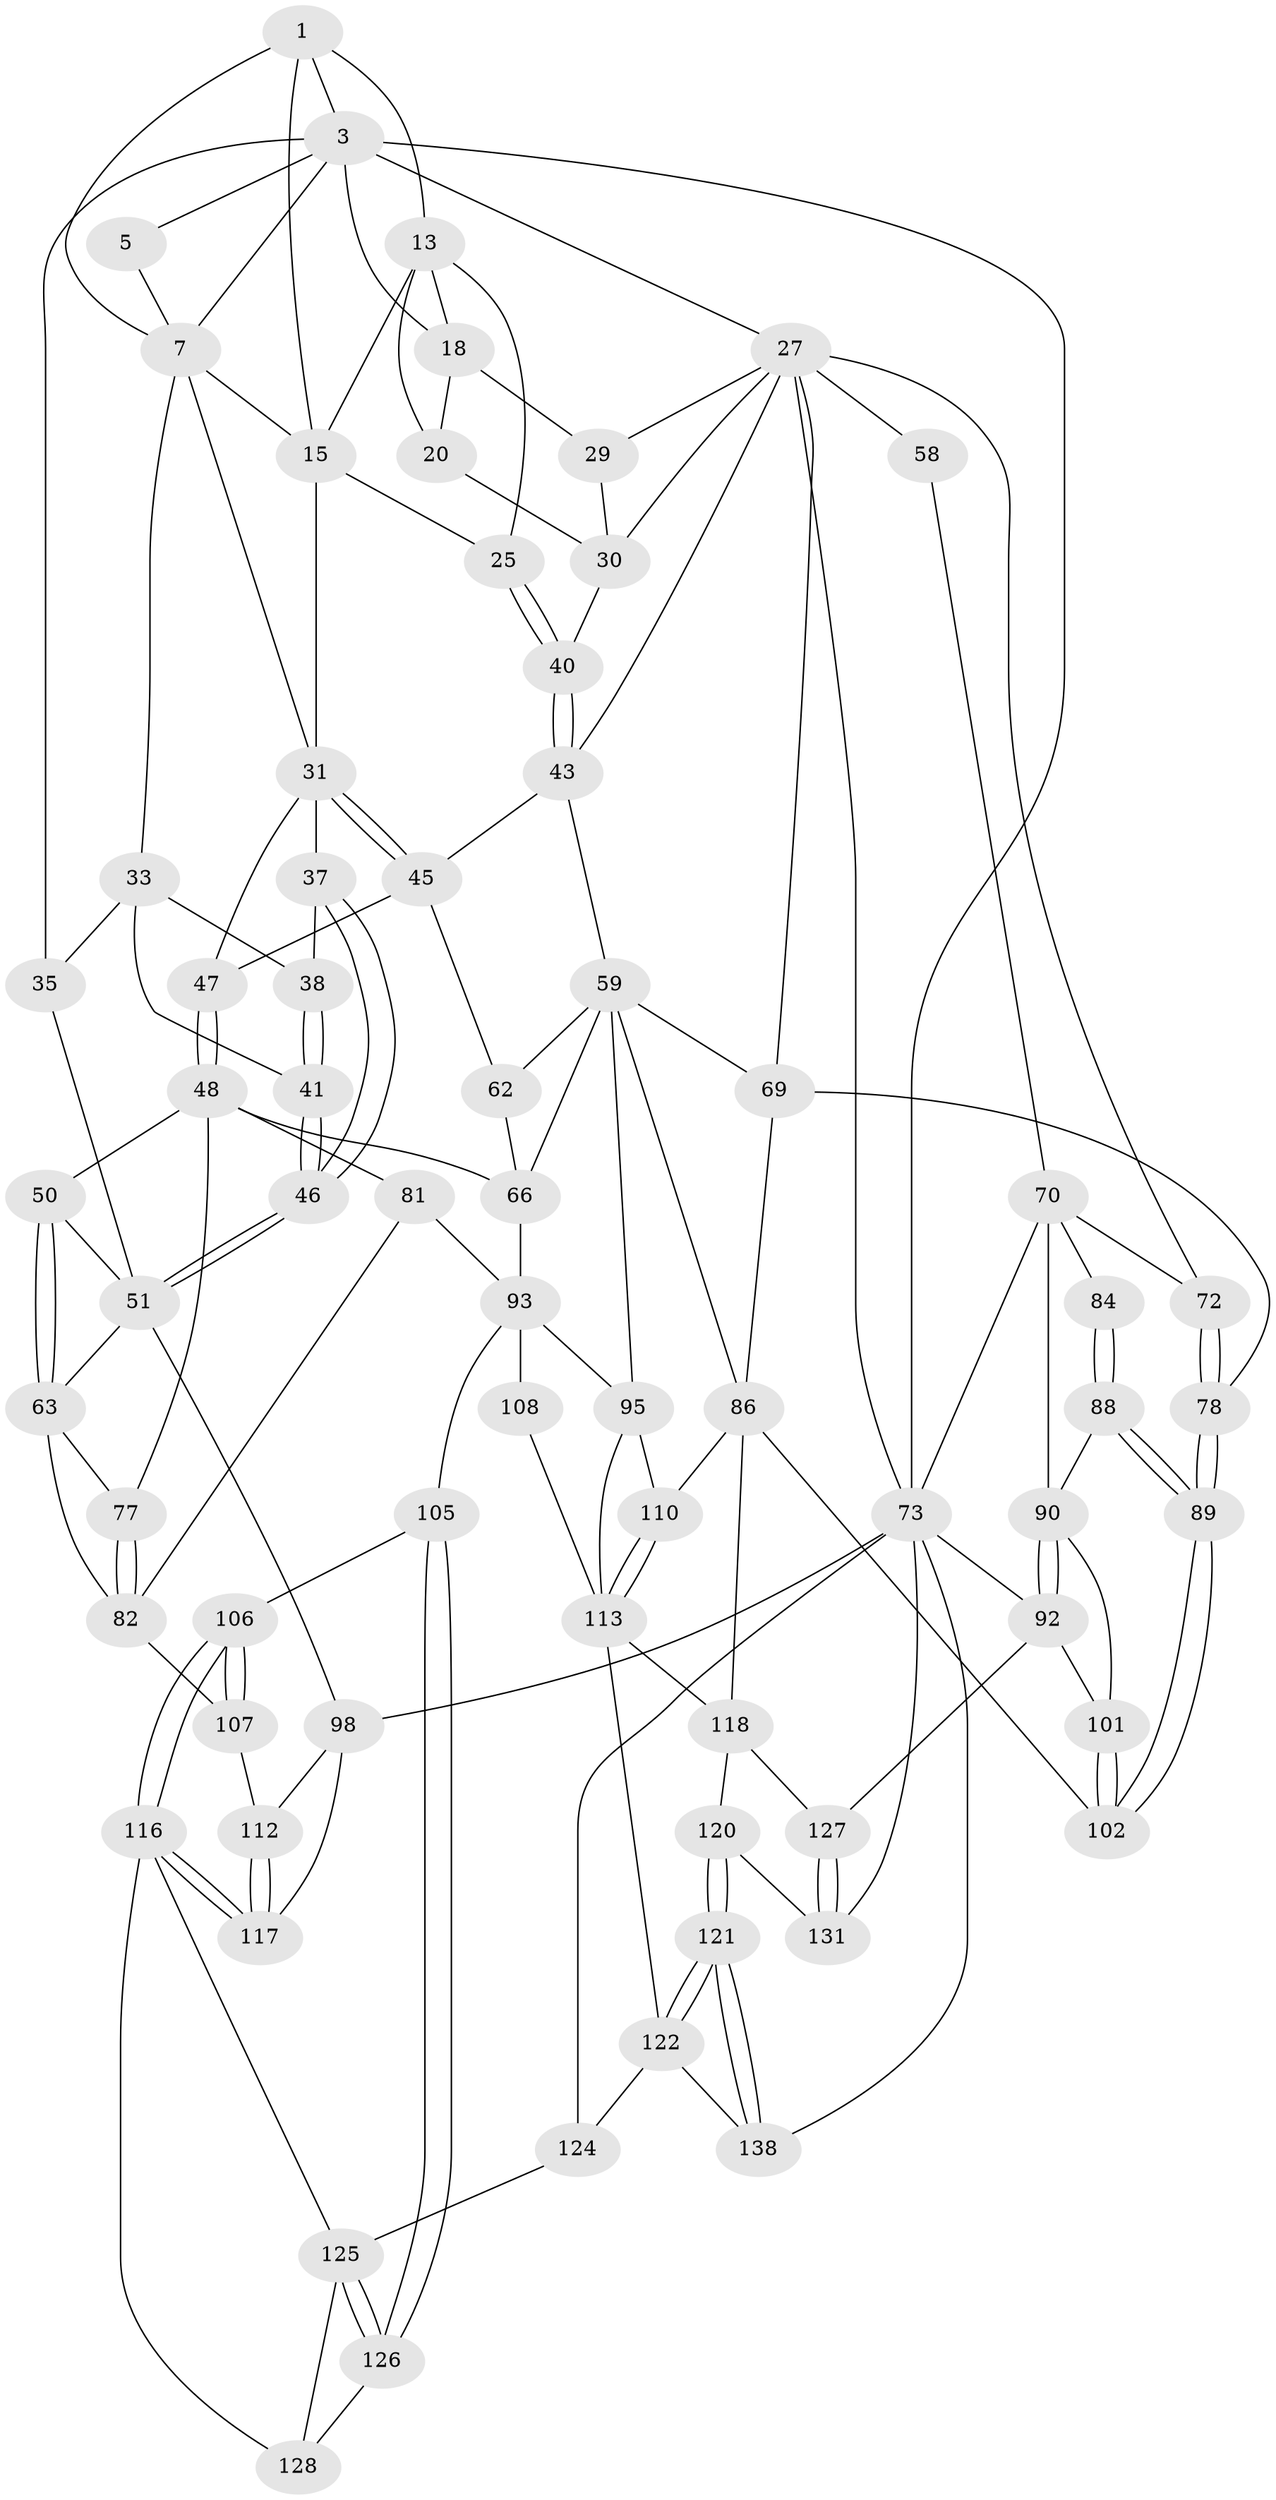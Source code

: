// original degree distribution, {3: 0.014285714285714285, 4: 0.24285714285714285, 6: 0.22857142857142856, 5: 0.5142857142857142}
// Generated by graph-tools (version 1.1) at 2025/21/03/04/25 18:21:20]
// undirected, 70 vertices, 159 edges
graph export_dot {
graph [start="1"]
  node [color=gray90,style=filled];
  1 [pos="+0.36137194931830185+0",super="+6+2"];
  3 [pos="+1+0",super="+17+4"];
  5 [pos="+0.17187809993113548+0"];
  7 [pos="+0.17110946414170225+0",super="+11+8"];
  13 [pos="+0.6181405392182263+0",super="+14"];
  15 [pos="+0.42780954632417817+0.10013330047372004",super="+16+26"];
  18 [pos="+0.7652621609057362+0.08983464228088148",super="+23+19"];
  20 [pos="+0.6757433622316819+0.14388180304956377",super="+21"];
  25 [pos="+0.5407338479439951+0.21787474198139004"];
  27 [pos="+1+0.08921685251510829",super="+57+28"];
  29 [pos="+0.7604000899731403+0.17455741252010906"];
  30 [pos="+0.6840446471772557+0.2340864035484249",super="+39"];
  31 [pos="+0.4395509496964837+0.27287065260756327",super="+32"];
  33 [pos="+0.11878782028036357+0.18981120972402657",super="+34"];
  35 [pos="+0+0.3340470947369748"];
  37 [pos="+0.2413979757481819+0.24604471539512823"];
  38 [pos="+0.12493639844576794+0.19512131476283748"];
  40 [pos="+0.6200048313578186+0.295894667753894"];
  41 [pos="+0.1509406165986772+0.3062922582654543"];
  43 [pos="+0.5753374850629053+0.41660900931991673",super="+44"];
  45 [pos="+0.41108640167835225+0.36862214092930207",super="+52"];
  46 [pos="+0.171184355683439+0.3383277187695211"];
  47 [pos="+0.36412263539377226+0.3843480547243247"];
  48 [pos="+0.30713294722384643+0.44022566771807947",super="+49+68"];
  50 [pos="+0.22286807876194023+0.4158213553182338"];
  51 [pos="+0.16725731056299603+0.3619170738403531",super="+53"];
  58 [pos="+0.8421810228449325+0.4580599624613552"];
  59 [pos="+0.543819759478359+0.532991492228011",super="+60"];
  62 [pos="+0.4410707406345459+0.4860584762213208"];
  63 [pos="+0.09980626303203523+0.5167296035013282",super="+64"];
  66 [pos="+0.40953685593305234+0.5586737018421103",super="+67"];
  69 [pos="+0.6906335417753036+0.545399341222452",super="+79"];
  70 [pos="+0.8795440973208624+0.5036477923996256",super="+71+80"];
  72 [pos="+0.7965288414999406+0.587148702052236"];
  73 [pos="+1+1",super="+74+135+100"];
  77 [pos="+0.16544794572684202+0.5534022465689624"];
  78 [pos="+0.761611978677993+0.6309444758755631"];
  81 [pos="+0.2332105599737433+0.6160570213262916"];
  82 [pos="+0.17069700579299277+0.561804048491081",super="+85"];
  84 [pos="+0.8550079876011806+0.59060280160688"];
  86 [pos="+0.6857220598372692+0.6144009846238295",super="+109"];
  88 [pos="+0.8688130899751981+0.6290781485702125"];
  89 [pos="+0.7702735991368204+0.6475626013906067"];
  90 [pos="+0.9471037961410683+0.6253103937972837",super="+91"];
  92 [pos="+1+0.7321768456219437",super="+103"];
  93 [pos="+0.37462570222502123+0.5782221664034266",super="+97+94"];
  95 [pos="+0.5223714512785802+0.6268832286027403",super="+96"];
  98 [pos="+0+0.7007513784796088",super="+99"];
  101 [pos="+0.8273186316242166+0.74861680424487"];
  102 [pos="+0.7925332337469051+0.7104491338246448"];
  105 [pos="+0.22378586204828374+0.7124745374638972"];
  106 [pos="+0.2151196532059216+0.7139450046279685"];
  107 [pos="+0.11406238432331682+0.6855725648634325"];
  108 [pos="+0.3063703030229096+0.7111785400852098"];
  110 [pos="+0.586410072538604+0.6829604136731515"];
  112 [pos="+0.10356114009564087+0.6891933590051883"];
  113 [pos="+0.5268964338050534+0.7558804877540762",super="+114"];
  116 [pos="+0.08516533803854758+0.8859799804497447",super="+129"];
  117 [pos="+0.05965430488924913+0.8948997609550904"];
  118 [pos="+0.6288874999546767+0.8066555318666361",super="+119"];
  120 [pos="+0.6003580402821851+0.8606112804043398"];
  121 [pos="+0.5898298908506465+0.8890215402660476"];
  122 [pos="+0.4891529760600984+0.8772204964964929",super="+123+133"];
  124 [pos="+0.3613101609007217+0.8843094797833739",super="+134"];
  125 [pos="+0.3341423309577149+0.8892015202221031",super="+130"];
  126 [pos="+0.25364615511093963+0.8087185767264317"];
  127 [pos="+0.8468400396523622+0.8041365702752933"];
  128 [pos="+0.19336883188184867+0.871555359982645"];
  131 [pos="+0.8438147346646393+0.8273648934183995",super="+132"];
  138 [pos="+0.6187611445514336+0.9826869399629331"];
  1 -- 7;
  1 -- 3;
  1 -- 13;
  1 -- 15;
  3 -- 73 [weight=2];
  3 -- 27;
  3 -- 18;
  3 -- 35;
  3 -- 5;
  3 -- 7 [weight=2];
  5 -- 7;
  7 -- 33;
  7 -- 15;
  7 -- 31;
  13 -- 18;
  13 -- 25;
  13 -- 20;
  13 -- 15;
  15 -- 25;
  15 -- 31;
  18 -- 20 [weight=2];
  18 -- 29;
  20 -- 30;
  25 -- 40;
  25 -- 40;
  27 -- 58 [weight=2];
  27 -- 73;
  27 -- 69;
  27 -- 72;
  27 -- 43;
  27 -- 29;
  27 -- 30;
  29 -- 30;
  30 -- 40;
  31 -- 45;
  31 -- 45;
  31 -- 47;
  31 -- 37;
  33 -- 38;
  33 -- 35;
  33 -- 41;
  35 -- 51;
  37 -- 38;
  37 -- 46;
  37 -- 46;
  38 -- 41;
  38 -- 41;
  40 -- 43;
  40 -- 43;
  41 -- 46;
  41 -- 46;
  43 -- 59;
  43 -- 45;
  45 -- 62;
  45 -- 47;
  46 -- 51;
  46 -- 51;
  47 -- 48;
  47 -- 48;
  48 -- 50;
  48 -- 77;
  48 -- 81;
  48 -- 66;
  50 -- 51;
  50 -- 63;
  50 -- 63;
  51 -- 98;
  51 -- 63;
  58 -- 70;
  59 -- 69;
  59 -- 66;
  59 -- 86;
  59 -- 62;
  59 -- 95;
  62 -- 66;
  63 -- 77;
  63 -- 82;
  66 -- 93;
  69 -- 86;
  69 -- 78;
  70 -- 72;
  70 -- 84 [weight=2];
  70 -- 73;
  70 -- 90;
  72 -- 78;
  72 -- 78;
  73 -- 131 [weight=2];
  73 -- 92;
  73 -- 138;
  73 -- 124 [weight=2];
  73 -- 98;
  77 -- 82;
  77 -- 82;
  78 -- 89;
  78 -- 89;
  81 -- 82;
  81 -- 93;
  82 -- 107;
  84 -- 88;
  84 -- 88;
  86 -- 110;
  86 -- 102;
  86 -- 118;
  88 -- 89;
  88 -- 89;
  88 -- 90;
  89 -- 102;
  89 -- 102;
  90 -- 92;
  90 -- 92;
  90 -- 101;
  92 -- 101;
  92 -- 127;
  93 -- 108 [weight=2];
  93 -- 105;
  93 -- 95;
  95 -- 110;
  95 -- 113;
  98 -- 112;
  98 -- 117;
  101 -- 102;
  101 -- 102;
  105 -- 106;
  105 -- 126;
  105 -- 126;
  106 -- 107;
  106 -- 107;
  106 -- 116;
  106 -- 116;
  107 -- 112;
  108 -- 113;
  110 -- 113;
  110 -- 113;
  112 -- 117;
  112 -- 117;
  113 -- 118;
  113 -- 122;
  116 -- 117;
  116 -- 117;
  116 -- 128;
  116 -- 125;
  118 -- 127;
  118 -- 120;
  120 -- 121;
  120 -- 121;
  120 -- 131;
  121 -- 122;
  121 -- 122;
  121 -- 138;
  121 -- 138;
  122 -- 124 [weight=2];
  122 -- 138;
  124 -- 125 [weight=2];
  125 -- 126;
  125 -- 126;
  125 -- 128;
  126 -- 128;
  127 -- 131;
  127 -- 131;
}
